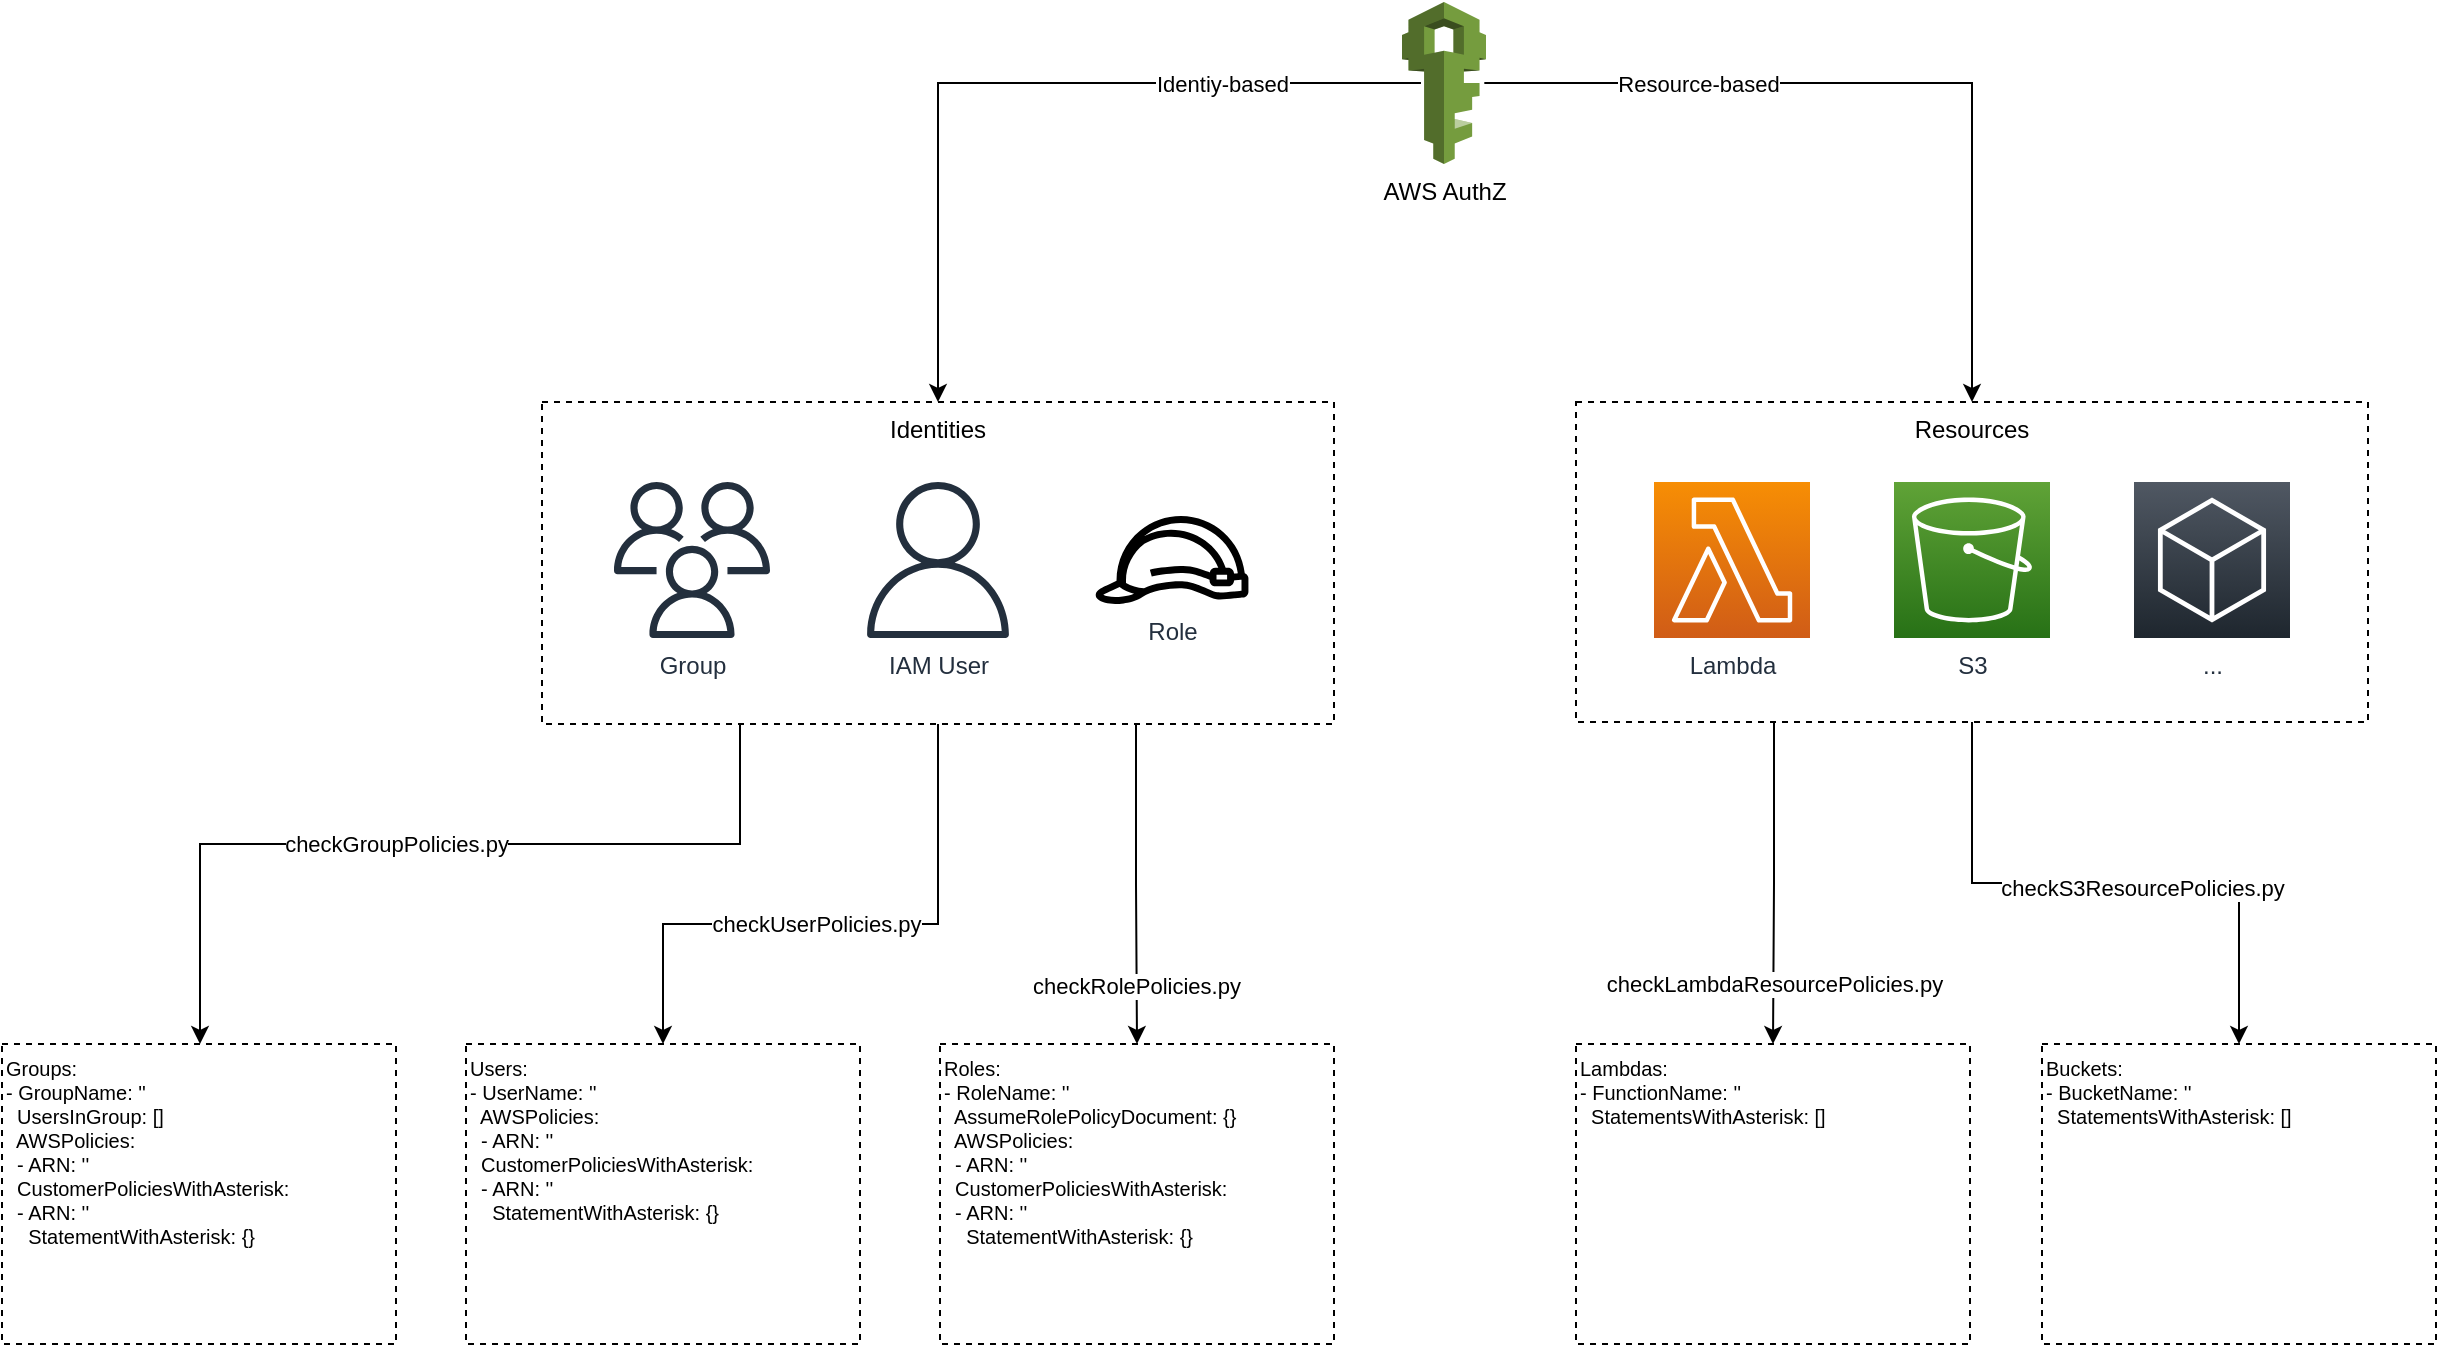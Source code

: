<mxfile version="21.6.5" type="device">
  <diagram name="Page-1" id="UBN4Xl33AgiPhpOVctey">
    <mxGraphModel dx="1183" dy="836" grid="1" gridSize="10" guides="1" tooltips="1" connect="1" arrows="1" fold="1" page="1" pageScale="1" pageWidth="827" pageHeight="1169" math="0" shadow="0">
      <root>
        <mxCell id="0" />
        <mxCell id="1" parent="0" />
        <mxCell id="Tz8JWnwQdMLrAAMNCL6x-5" style="edgeStyle=orthogonalEdgeStyle;rounded=0;orthogonalLoop=1;jettySize=auto;html=1;entryX=0.5;entryY=0;entryDx=0;entryDy=0;" edge="1" parent="1" source="ejT2U_BZj5WsOH_uWgth-10" target="Tz8JWnwQdMLrAAMNCL6x-3">
          <mxGeometry relative="1" as="geometry">
            <Array as="points">
              <mxPoint x="518" y="820" />
              <mxPoint x="381" y="820" />
            </Array>
          </mxGeometry>
        </mxCell>
        <mxCell id="Tz8JWnwQdMLrAAMNCL6x-12" value="checkUserPolicies.py" style="edgeLabel;html=1;align=center;verticalAlign=middle;resizable=0;points=[];" vertex="1" connectable="0" parent="Tz8JWnwQdMLrAAMNCL6x-5">
          <mxGeometry x="-0.157" y="2" relative="1" as="geometry">
            <mxPoint x="-36" y="-2" as="offset" />
          </mxGeometry>
        </mxCell>
        <mxCell id="Tz8JWnwQdMLrAAMNCL6x-8" style="edgeStyle=orthogonalEdgeStyle;rounded=0;orthogonalLoop=1;jettySize=auto;html=1;exitX=0.75;exitY=1;exitDx=0;exitDy=0;entryX=0.5;entryY=0;entryDx=0;entryDy=0;" edge="1" parent="1" source="ejT2U_BZj5WsOH_uWgth-10" target="Tz8JWnwQdMLrAAMNCL6x-7">
          <mxGeometry relative="1" as="geometry" />
        </mxCell>
        <mxCell id="Tz8JWnwQdMLrAAMNCL6x-13" value="checkRolePolicies.py" style="edgeLabel;html=1;align=center;verticalAlign=middle;resizable=0;points=[];" vertex="1" connectable="0" parent="Tz8JWnwQdMLrAAMNCL6x-8">
          <mxGeometry x="-0.296" y="1" relative="1" as="geometry">
            <mxPoint x="-1" y="74" as="offset" />
          </mxGeometry>
        </mxCell>
        <mxCell id="Tz8JWnwQdMLrAAMNCL6x-9" style="edgeStyle=orthogonalEdgeStyle;rounded=0;orthogonalLoop=1;jettySize=auto;html=1;exitX=0.25;exitY=1;exitDx=0;exitDy=0;entryX=0.5;entryY=0;entryDx=0;entryDy=0;" edge="1" parent="1" source="ejT2U_BZj5WsOH_uWgth-10" target="Tz8JWnwQdMLrAAMNCL6x-6">
          <mxGeometry relative="1" as="geometry">
            <Array as="points">
              <mxPoint x="419" y="780" />
              <mxPoint x="149" y="780" />
              <mxPoint x="149" y="880" />
            </Array>
          </mxGeometry>
        </mxCell>
        <mxCell id="Tz8JWnwQdMLrAAMNCL6x-11" value="checkGroupPolicies.py" style="edgeLabel;html=1;align=center;verticalAlign=middle;resizable=0;points=[];" vertex="1" connectable="0" parent="Tz8JWnwQdMLrAAMNCL6x-9">
          <mxGeometry x="0.181" y="4" relative="1" as="geometry">
            <mxPoint x="22" y="-4" as="offset" />
          </mxGeometry>
        </mxCell>
        <mxCell id="ejT2U_BZj5WsOH_uWgth-10" value="Identities" style="fillColor=none;strokeColor=#000000;dashed=1;verticalAlign=top;fontStyle=0;fontColor=#000000;whiteSpace=wrap;html=1;" parent="1" vertex="1">
          <mxGeometry x="320" y="559" width="396" height="161" as="geometry" />
        </mxCell>
        <mxCell id="Tz8JWnwQdMLrAAMNCL6x-15" style="edgeStyle=orthogonalEdgeStyle;rounded=0;orthogonalLoop=1;jettySize=auto;html=1;" edge="1" parent="1" source="ejT2U_BZj5WsOH_uWgth-12" target="Tz8JWnwQdMLrAAMNCL6x-14">
          <mxGeometry relative="1" as="geometry" />
        </mxCell>
        <mxCell id="Tz8JWnwQdMLrAAMNCL6x-16" value="checkS3ResourcePolicies.py" style="edgeLabel;html=1;align=center;verticalAlign=middle;resizable=0;points=[];" vertex="1" connectable="0" parent="Tz8JWnwQdMLrAAMNCL6x-15">
          <mxGeometry x="-0.228" y="-2" relative="1" as="geometry">
            <mxPoint x="52" as="offset" />
          </mxGeometry>
        </mxCell>
        <mxCell id="Tz8JWnwQdMLrAAMNCL6x-18" style="edgeStyle=orthogonalEdgeStyle;rounded=0;orthogonalLoop=1;jettySize=auto;html=1;exitX=0.25;exitY=1;exitDx=0;exitDy=0;" edge="1" parent="1" source="ejT2U_BZj5WsOH_uWgth-12" target="Tz8JWnwQdMLrAAMNCL6x-17">
          <mxGeometry relative="1" as="geometry" />
        </mxCell>
        <mxCell id="Tz8JWnwQdMLrAAMNCL6x-19" value="checkLambdaResourcePolicies.py" style="edgeLabel;html=1;align=center;verticalAlign=middle;resizable=0;points=[];" vertex="1" connectable="0" parent="Tz8JWnwQdMLrAAMNCL6x-18">
          <mxGeometry x="-0.493" y="-2" relative="1" as="geometry">
            <mxPoint x="2" y="90" as="offset" />
          </mxGeometry>
        </mxCell>
        <mxCell id="ejT2U_BZj5WsOH_uWgth-12" value="&lt;font color=&quot;#000000&quot;&gt;Resources&lt;/font&gt;" style="fillColor=none;strokeColor=#000000;dashed=1;verticalAlign=top;fontStyle=0;fontColor=#5A6C86;whiteSpace=wrap;html=1;" parent="1" vertex="1">
          <mxGeometry x="837" y="559" width="396" height="160" as="geometry" />
        </mxCell>
        <mxCell id="ejT2U_BZj5WsOH_uWgth-1" value="Role" style="sketch=0;outlineConnect=0;fontColor=#232F3E;gradientColor=none;fillColor=#000000;strokeColor=none;dashed=0;verticalLabelPosition=bottom;verticalAlign=top;align=center;html=1;fontSize=12;fontStyle=0;aspect=fixed;pointerEvents=1;shape=mxgraph.aws4.role;" parent="1" vertex="1">
          <mxGeometry x="596" y="616" width="78" height="44" as="geometry" />
        </mxCell>
        <mxCell id="ejT2U_BZj5WsOH_uWgth-13" style="edgeStyle=orthogonalEdgeStyle;rounded=0;orthogonalLoop=1;jettySize=auto;html=1;entryX=0.5;entryY=0;entryDx=0;entryDy=0;exitX=0.26;exitY=0.5;exitDx=0;exitDy=0;exitPerimeter=0;" parent="1" source="Tz8JWnwQdMLrAAMNCL6x-2" target="ejT2U_BZj5WsOH_uWgth-10" edge="1">
          <mxGeometry relative="1" as="geometry">
            <mxPoint x="736" y="399" as="sourcePoint" />
          </mxGeometry>
        </mxCell>
        <mxCell id="ejT2U_BZj5WsOH_uWgth-14" value="Identiy-based" style="edgeLabel;html=1;align=center;verticalAlign=middle;resizable=0;points=[];" parent="ejT2U_BZj5WsOH_uWgth-13" vertex="1" connectable="0">
          <mxGeometry x="-0.176" relative="1" as="geometry">
            <mxPoint x="65" as="offset" />
          </mxGeometry>
        </mxCell>
        <mxCell id="ejT2U_BZj5WsOH_uWgth-15" style="edgeStyle=orthogonalEdgeStyle;rounded=0;orthogonalLoop=1;jettySize=auto;html=1;exitX=0.92;exitY=0.5;exitDx=0;exitDy=0;exitPerimeter=0;" parent="1" source="Tz8JWnwQdMLrAAMNCL6x-2" target="ejT2U_BZj5WsOH_uWgth-12" edge="1">
          <mxGeometry relative="1" as="geometry">
            <mxPoint x="814" y="399" as="sourcePoint" />
          </mxGeometry>
        </mxCell>
        <mxCell id="ejT2U_BZj5WsOH_uWgth-16" value="Resource-based" style="edgeLabel;html=1;align=center;verticalAlign=middle;resizable=0;points=[];" parent="ejT2U_BZj5WsOH_uWgth-15" vertex="1" connectable="0">
          <mxGeometry x="-0.702" y="1" relative="1" as="geometry">
            <mxPoint x="47" y="1" as="offset" />
          </mxGeometry>
        </mxCell>
        <mxCell id="ejT2U_BZj5WsOH_uWgth-3" value="IAM User" style="sketch=0;outlineConnect=0;fontColor=#232F3E;gradientColor=none;fillColor=#232F3D;strokeColor=none;dashed=0;verticalLabelPosition=bottom;verticalAlign=top;align=center;html=1;fontSize=12;fontStyle=0;aspect=fixed;pointerEvents=1;shape=mxgraph.aws4.user;" parent="1" vertex="1">
          <mxGeometry x="479" y="599" width="78" height="78" as="geometry" />
        </mxCell>
        <mxCell id="ejT2U_BZj5WsOH_uWgth-4" value="Group" style="sketch=0;outlineConnect=0;fontColor=#232F3E;gradientColor=none;fillColor=#232F3D;strokeColor=none;dashed=0;verticalLabelPosition=bottom;verticalAlign=top;align=center;html=1;fontSize=12;fontStyle=0;aspect=fixed;pointerEvents=1;shape=mxgraph.aws4.users;" parent="1" vertex="1">
          <mxGeometry x="356" y="599" width="78" height="78" as="geometry" />
        </mxCell>
        <mxCell id="ejT2U_BZj5WsOH_uWgth-8" value="Lambda" style="sketch=0;points=[[0,0,0],[0.25,0,0],[0.5,0,0],[0.75,0,0],[1,0,0],[0,1,0],[0.25,1,0],[0.5,1,0],[0.75,1,0],[1,1,0],[0,0.25,0],[0,0.5,0],[0,0.75,0],[1,0.25,0],[1,0.5,0],[1,0.75,0]];outlineConnect=0;fontColor=#232F3E;gradientColor=#F78E04;gradientDirection=north;fillColor=#D05C17;strokeColor=#ffffff;dashed=0;verticalLabelPosition=bottom;verticalAlign=top;align=center;html=1;fontSize=12;fontStyle=0;aspect=fixed;shape=mxgraph.aws4.resourceIcon;resIcon=mxgraph.aws4.lambda;" parent="1" vertex="1">
          <mxGeometry x="876" y="599" width="78" height="78" as="geometry" />
        </mxCell>
        <mxCell id="ejT2U_BZj5WsOH_uWgth-9" value="S3" style="sketch=0;points=[[0,0,0],[0.25,0,0],[0.5,0,0],[0.75,0,0],[1,0,0],[0,1,0],[0.25,1,0],[0.5,1,0],[0.75,1,0],[1,1,0],[0,0.25,0],[0,0.5,0],[0,0.75,0],[1,0.25,0],[1,0.5,0],[1,0.75,0]];outlineConnect=0;fontColor=#232F3E;gradientColor=#60A337;gradientDirection=north;fillColor=#277116;strokeColor=#ffffff;dashed=0;verticalLabelPosition=bottom;verticalAlign=top;align=center;html=1;fontSize=12;fontStyle=0;aspect=fixed;shape=mxgraph.aws4.resourceIcon;resIcon=mxgraph.aws4.s3;" parent="1" vertex="1">
          <mxGeometry x="996" y="599" width="78" height="78" as="geometry" />
        </mxCell>
        <mxCell id="ejT2U_BZj5WsOH_uWgth-11" value="..." style="sketch=0;points=[[0,0,0],[0.25,0,0],[0.5,0,0],[0.75,0,0],[1,0,0],[0,1,0],[0.25,1,0],[0.5,1,0],[0.75,1,0],[1,1,0],[0,0.25,0],[0,0.5,0],[0,0.75,0],[1,0.25,0],[1,0.5,0],[1,0.75,0]];gradientDirection=north;outlineConnect=0;fontColor=#232F3E;gradientColor=#505863;fillColor=#1E262E;strokeColor=#ffffff;dashed=0;verticalLabelPosition=bottom;verticalAlign=top;align=center;html=1;fontSize=12;fontStyle=0;aspect=fixed;shape=mxgraph.aws4.resourceIcon;resIcon=mxgraph.aws4.general;" parent="1" vertex="1">
          <mxGeometry x="1116" y="599" width="78" height="78" as="geometry" />
        </mxCell>
        <mxCell id="Tz8JWnwQdMLrAAMNCL6x-2" value="AWS AuthZ" style="outlineConnect=0;dashed=0;verticalLabelPosition=bottom;verticalAlign=top;align=center;html=1;shape=mxgraph.aws3.iam;fillColor=#759C3E;gradientColor=none;perimeterSpacing=3;" vertex="1" parent="1">
          <mxGeometry x="750" y="359" width="42" height="81" as="geometry" />
        </mxCell>
        <mxCell id="Tz8JWnwQdMLrAAMNCL6x-3" value="&lt;div style=&quot;font-size: 10px;&quot;&gt;&lt;div style=&quot;border-color: var(--border-color);&quot;&gt;Users:&lt;/div&gt;&lt;div style=&quot;border-color: var(--border-color);&quot;&gt;- UserName: &#39;&#39;&lt;/div&gt;&lt;div style=&quot;border-color: var(--border-color);&quot;&gt;&amp;nbsp; AWSPolicies:&lt;/div&gt;&lt;div style=&quot;border-color: var(--border-color);&quot;&gt;&amp;nbsp; - ARN: &#39;&#39;&lt;/div&gt;&lt;div style=&quot;border-color: var(--border-color);&quot;&gt;&amp;nbsp; CustomerPoliciesWithAsterisk:&lt;/div&gt;&lt;div style=&quot;border-color: var(--border-color);&quot;&gt;&amp;nbsp; - ARN: &#39;&#39;&lt;/div&gt;&lt;div style=&quot;border-color: var(--border-color);&quot;&gt;&amp;nbsp; &amp;nbsp; StatementWithAsterisk: {}&lt;/div&gt;&lt;/div&gt;" style="text;html=1;strokeColor=default;fillColor=none;align=left;verticalAlign=top;whiteSpace=wrap;rounded=0;dashed=1;" vertex="1" parent="1">
          <mxGeometry x="282" y="880" width="197" height="150" as="geometry" />
        </mxCell>
        <mxCell id="Tz8JWnwQdMLrAAMNCL6x-6" value="&lt;div style=&quot;font-size: 10px;&quot;&gt;&lt;div style=&quot;&quot;&gt;&lt;div style=&quot;border-color: var(--border-color);&quot;&gt;Groups:&lt;/div&gt;&lt;div style=&quot;border-color: var(--border-color);&quot;&gt;- GroupName: &#39;&#39;&lt;/div&gt;&lt;div style=&quot;border-color: var(--border-color);&quot;&gt;&amp;nbsp; UsersInGroup: []&lt;/div&gt;&lt;div style=&quot;border-color: var(--border-color);&quot;&gt;&amp;nbsp; AWSPolicies:&lt;/div&gt;&lt;div style=&quot;border-color: var(--border-color);&quot;&gt;&amp;nbsp; - ARN: &#39;&#39;&lt;/div&gt;&lt;div style=&quot;border-color: var(--border-color);&quot;&gt;&amp;nbsp; CustomerPoliciesWithAsterisk:&lt;/div&gt;&lt;div style=&quot;border-color: var(--border-color);&quot;&gt;&amp;nbsp; - ARN: &#39;&#39;&lt;/div&gt;&lt;div style=&quot;border-color: var(--border-color);&quot;&gt;&amp;nbsp; &amp;nbsp; StatementWithAsterisk: {}&lt;/div&gt;&lt;/div&gt;&lt;/div&gt;" style="text;html=1;strokeColor=default;fillColor=none;align=left;verticalAlign=top;whiteSpace=wrap;rounded=0;dashed=1;" vertex="1" parent="1">
          <mxGeometry x="50" y="880" width="197" height="150" as="geometry" />
        </mxCell>
        <mxCell id="Tz8JWnwQdMLrAAMNCL6x-7" value="&lt;div style=&quot;font-size: 10px;&quot;&gt;&lt;div style=&quot;&quot;&gt;&lt;div style=&quot;&quot;&gt;&lt;div&gt;Roles:&lt;/div&gt;&lt;div&gt;- RoleName: &#39;&#39;&lt;/div&gt;&lt;div&gt;&amp;nbsp; AssumeRolePolicyDocument: {}&lt;/div&gt;&lt;div&gt;&amp;nbsp; AWSPolicies:&lt;/div&gt;&lt;div&gt;&amp;nbsp; - ARN: &#39;&#39;&lt;/div&gt;&lt;div&gt;&amp;nbsp; CustomerPoliciesWithAsterisk:&lt;/div&gt;&lt;div&gt;&amp;nbsp; - ARN: &#39;&#39;&lt;/div&gt;&lt;div&gt;&amp;nbsp; &amp;nbsp; StatementWithAsterisk: {}&lt;/div&gt;&lt;/div&gt;&lt;/div&gt;&lt;/div&gt;" style="text;html=1;strokeColor=default;fillColor=none;align=left;verticalAlign=top;whiteSpace=wrap;rounded=0;dashed=1;" vertex="1" parent="1">
          <mxGeometry x="519" y="880" width="197" height="150" as="geometry" />
        </mxCell>
        <mxCell id="Tz8JWnwQdMLrAAMNCL6x-14" value="&lt;div style=&quot;font-size: 10px;&quot;&gt;&lt;div style=&quot;&quot;&gt;&lt;div style=&quot;border-color: var(--border-color);&quot;&gt;Buckets:&lt;/div&gt;&lt;div style=&quot;border-color: var(--border-color);&quot;&gt;- BucketName: &#39;&#39;&lt;/div&gt;&lt;div style=&quot;border-color: var(--border-color);&quot;&gt;&amp;nbsp; StatementsWithAsterisk: []&lt;/div&gt;&lt;/div&gt;&lt;/div&gt;" style="text;html=1;strokeColor=default;fillColor=none;align=left;verticalAlign=top;whiteSpace=wrap;rounded=0;dashed=1;" vertex="1" parent="1">
          <mxGeometry x="1070" y="880" width="197" height="150" as="geometry" />
        </mxCell>
        <mxCell id="Tz8JWnwQdMLrAAMNCL6x-17" value="&lt;div style=&quot;font-size: 10px;&quot;&gt;&lt;div style=&quot;&quot;&gt;&lt;div&gt;Lambdas:&lt;/div&gt;&lt;div&gt;- FunctionName: &#39;&#39;&lt;/div&gt;&lt;div&gt;&amp;nbsp; StatementsWithAsterisk: []&lt;/div&gt;&lt;/div&gt;&lt;/div&gt;" style="text;html=1;strokeColor=default;fillColor=none;align=left;verticalAlign=top;whiteSpace=wrap;rounded=0;dashed=1;" vertex="1" parent="1">
          <mxGeometry x="837" y="880" width="197" height="150" as="geometry" />
        </mxCell>
      </root>
    </mxGraphModel>
  </diagram>
</mxfile>
